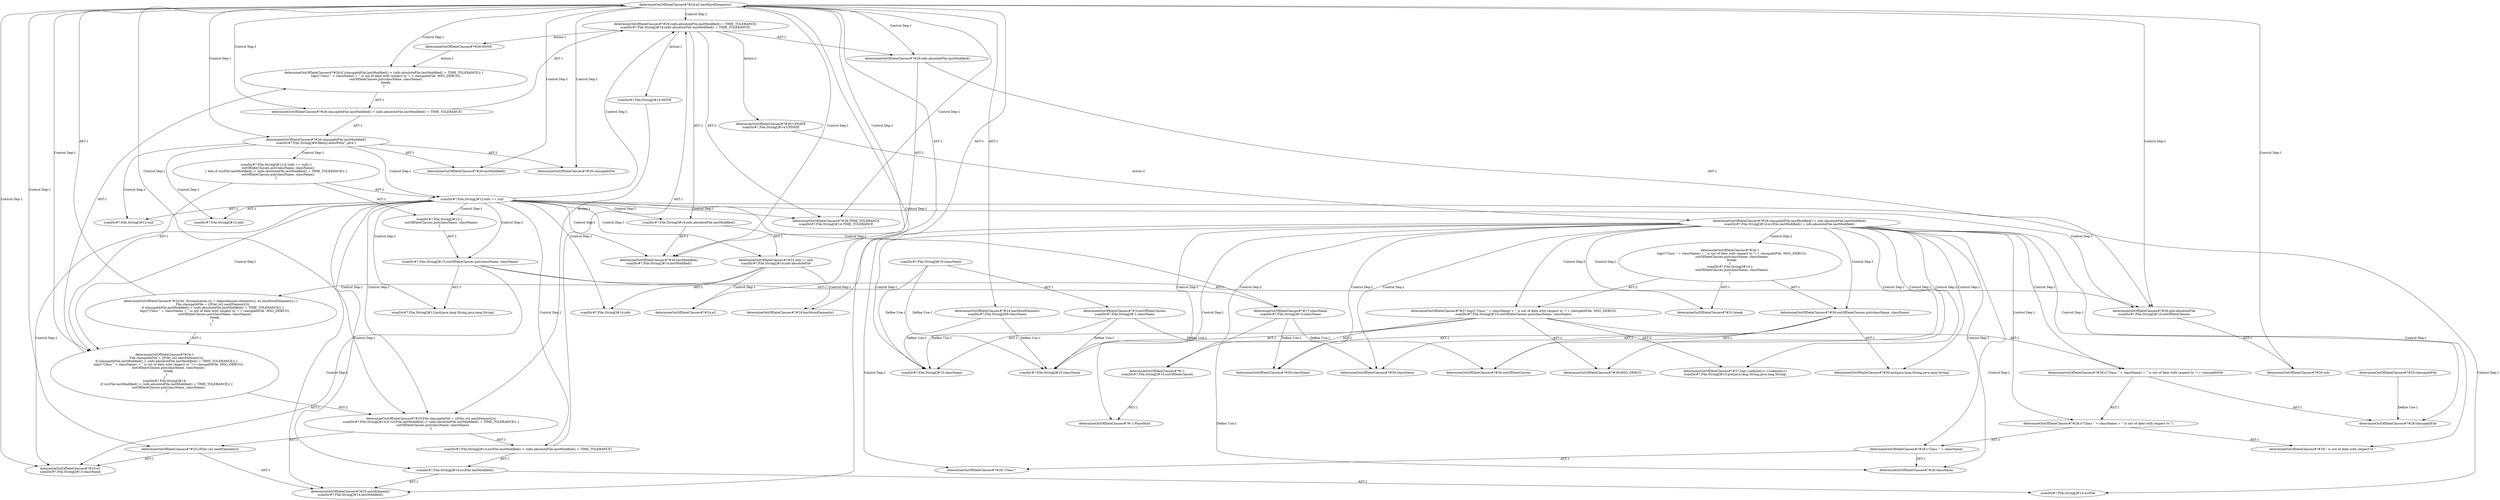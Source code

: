 digraph "Pattern" {
0 [label="determineOutOfDateClasses#?#26:UPDATE
scanDir#?,File,String[]#14:UPDATE" shape=ellipse]
1 [label="determineOutOfDateClasses#?#26:(info.absoluteFile.lastModified() + TIME_TOLERANCE)
scanDir#?,File,String[]#14:(info.absoluteFile.lastModified() + TIME_TOLERANCE)" shape=ellipse]
2 [label="determineOutOfDateClasses#?#24:e2.hasMoreElements()" shape=ellipse]
3 [label="determineOutOfDateClasses#?#22:info != null
scanDir#?,File,String[]#14:info.absoluteFile" shape=ellipse]
4 [label="determineOutOfDateClasses#?#24:for (Enumeration e2 = dependencies.elements(); e2.hasMoreElements();) \{
    File classpathFile = ((File) (e2.nextElement()));
    if (classpathFile.lastModified() > (info.absoluteFile.lastModified() + TIME_TOLERANCE)) \{
        log(((\"Class \" + className) + \" is out of date with respect to \") + classpathFile, MSG_DEBUG);
        outOfDateClasses.put(className, className);
        break;
    \}
\}" shape=ellipse]
5 [label="determineOutOfDateClasses#?#24:hasMoreElements
scanDir#?,File,String[]#8:className" shape=ellipse]
6 [label="determineOutOfDateClasses#?#24:e2" shape=ellipse]
7 [label="determineOutOfDateClasses#?#24:hasMoreElements()" shape=ellipse]
8 [label="determineOutOfDateClasses#?#24:\{
    File classpathFile = ((File) (e2.nextElement()));
    if (classpathFile.lastModified() > (info.absoluteFile.lastModified() + TIME_TOLERANCE)) \{
        log(((\"Class \" + className) + \" is out of date with respect to \") + classpathFile, MSG_DEBUG);
        outOfDateClasses.put(className, className);
        break;
    \}
\}
scanDir#?,File,String[]#14:
    if (srcFile.lastModified() > (info.absoluteFile.lastModified() + TIME_TOLERANCE)) \{
        outOfDateClasses.put(className, className);
    \}
" shape=ellipse]
9 [label="determineOutOfDateClasses#?#25:File classpathFile = ((File) (e2.nextElement()))
scanDir#?,File,String[]#14:if (srcFile.lastModified() > (info.absoluteFile.lastModified() + TIME_TOLERANCE)) \{
    outOfDateClasses.put(className, className);
\}" shape=ellipse]
10 [label="determineOutOfDateClasses#?#25:((File) (e2.nextElement()))" shape=ellipse]
11 [label="determineOutOfDateClasses#?#25:nextElement()
scanDir#?,File,String[]#14:lastModified()" shape=ellipse]
12 [label="determineOutOfDateClasses#?#25:e2
scanDir#?,File,String[]#13:className" shape=ellipse]
13 [label="determineOutOfDateClasses#?#26:if (classpathFile.lastModified() > (info.absoluteFile.lastModified() + TIME_TOLERANCE)) \{
    log(((\"Class \" + className) + \" is out of date with respect to \") + classpathFile, MSG_DEBUG);
    outOfDateClasses.put(className, className);
    break;
\}" shape=ellipse]
14 [label="determineOutOfDateClasses#?#26:classpathFile.lastModified() > (info.absoluteFile.lastModified() + TIME_TOLERANCE)" shape=ellipse]
15 [label="determineOutOfDateClasses#?#26:classpathFile.lastModified()
scanDir#?,File,String[]#6:files[i].endsWith(\".java\")" shape=ellipse]
16 [label="determineOutOfDateClasses#?#26:lastModified()" shape=ellipse]
17 [label="determineOutOfDateClasses#?#26:classpathFile" shape=ellipse]
18 [label="determineOutOfDateClasses#?#26:info.absoluteFile.lastModified()" shape=ellipse]
19 [label="determineOutOfDateClasses#?#26:lastModified()
scanDir#?,File,String[]#14:lastModified()" shape=ellipse]
20 [label="determineOutOfDateClasses#?#26:info.absoluteFile
scanDir#?,File,String[]#13:outOfDateClasses" shape=ellipse]
21 [label="determineOutOfDateClasses#?#26:info" shape=ellipse]
22 [label="determineOutOfDateClasses#?#26:TIME_TOLERANCE
scanDir#?,File,String[]#14:TIME_TOLERANCE" shape=ellipse]
23 [label="determineOutOfDateClasses#?#26:MOVE" shape=ellipse]
24 [label="determineOutOfDateClasses#?#26:classpathFile.lastModified() > info.absoluteFile.lastModified()
scanDir#?,File,String[]#14:srcFile.lastModified() > info.absoluteFile.lastModified()" shape=ellipse]
25 [label="determineOutOfDateClasses#?#26:\{
    log(((\"Class \" + className) + \" is out of date with respect to \") + classpathFile, MSG_DEBUG);
    outOfDateClasses.put(className, className);
    break;
\}
scanDir#?,File,String[]#14:\{
    outOfDateClasses.put(className, className);
\}" shape=ellipse]
26 [label="determineOutOfDateClasses#?#27:log(((\"Class \" + className) + \" is out of date with respect to \") + classpathFile, MSG_DEBUG)
scanDir#?,File,String[]#15:outOfDateClasses.put(className, className)" shape=ellipse]
27 [label="determineOutOfDateClasses#?#27:log(<unknown>,<unknown>)
scanDir#?,File,String[]#15:put(java.lang.String,java.lang.String)" shape=ellipse]
28 [label="determineOutOfDateClasses#?#-1:
scanDir#?,File,String[]#15:outOfDateClasses" shape=ellipse]
29 [label="determineOutOfDateClasses#?#-1:PlaceHold" shape=ellipse]
30 [label="determineOutOfDateClasses#?#28:((\"Class \" + className) + \" is out of date with respect to \") + classpathFile" shape=ellipse]
31 [label="determineOutOfDateClasses#?#28:((\"Class \" + className) + \" is out of date with respect to \")" shape=ellipse]
32 [label="determineOutOfDateClasses#?#28:(\"Class \" + className)" shape=ellipse]
33 [label="determineOutOfDateClasses#?#28:\"Class \"" shape=ellipse]
34 [label="determineOutOfDateClasses#?#28:className" shape=ellipse]
35 [label="determineOutOfDateClasses#?#17:className
scanDir#?,File,String[]#13:className" shape=ellipse]
36 [label="determineOutOfDateClasses#?#28:\" is out of date with respect to \"" shape=ellipse]
37 [label="determineOutOfDateClasses#?#28:classpathFile" shape=ellipse]
38 [label="determineOutOfDateClasses#?#25:classpathFile" shape=ellipse]
39 [label="determineOutOfDateClasses#?#29:MSG_DEBUG" shape=ellipse]
40 [label="determineOutOfDateClasses#?#30:outOfDateClasses.put(className, className)" shape=ellipse]
41 [label="determineOutOfDateClasses#?#30:put(java.lang.String,java.lang.String)" shape=ellipse]
42 [label="determineOutOfDateClasses#?#30:outOfDateClasses" shape=ellipse]
43 [label="determineOutOfDateClasses#?#3:outOfDateClasses
scanDir#?,File,String[]#-1:className" shape=ellipse]
44 [label="determineOutOfDateClasses#?#30:className" shape=ellipse]
45 [label="determineOutOfDateClasses#?#30:className" shape=ellipse]
46 [label="determineOutOfDateClasses#?#31:break" shape=ellipse]
47 [label="scanDir#?,File,String[]#12:null" shape=ellipse]
48 [label="scanDir#?,File,String[]#15:className" shape=ellipse]
49 [label="scanDir#?,File,String[]#10:className" shape=ellipse]
50 [label="scanDir#?,File,String[]#12:info == null" shape=ellipse]
51 [label="scanDir#?,File,String[]#14:MOVE" shape=ellipse]
52 [label="scanDir#?,File,String[]#14:srcFile.lastModified() > (info.absoluteFile.lastModified() + TIME_TOLERANCE)" shape=ellipse]
53 [label="scanDir#?,File,String[]#12:\{
    outOfDateClasses.put(className, className);
\}" shape=ellipse]
54 [label="scanDir#?,File,String[]#14:srcFile.lastModified()" shape=ellipse]
55 [label="scanDir#?,File,String[]#14:info" shape=ellipse]
56 [label="scanDir#?,File,String[]#13:put(java.lang.String,java.lang.String)" shape=ellipse]
57 [label="scanDir#?,File,String[]#12:if (info == null) \{
    outOfDateClasses.put(className, className);
\} else if (srcFile.lastModified() > (info.absoluteFile.lastModified() + TIME_TOLERANCE)) \{
    outOfDateClasses.put(className, className);
\}" shape=ellipse]
58 [label="scanDir#?,File,String[]#14:info.absoluteFile.lastModified()" shape=ellipse]
59 [label="scanDir#?,File,String[]#12:info" shape=ellipse]
60 [label="scanDir#?,File,String[]#13:outOfDateClasses.put(className, className)" shape=ellipse]
61 [label="scanDir#?,File,String[]#14:srcFile" shape=ellipse]
62 [label="scanDir#?,File,String[]#15:className" shape=ellipse]
0 -> 24 [label="Action:2"];
1 -> 0 [label="Action:2"];
1 -> 18 [label="AST:1"];
1 -> 22 [label="AST:2"];
1 -> 23 [label="Action:1"];
1 -> 51 [label="Action:1"];
1 -> 58 [label="AST:1"];
2 -> 1 [label="Control Dep:1"];
2 -> 5 [label="AST:1"];
2 -> 6 [label="AST:1"];
2 -> 7 [label="AST:1"];
2 -> 8 [label="Control Dep:1"];
2 -> 9 [label="Control Dep:1"];
2 -> 10 [label="Control Dep:1"];
2 -> 11 [label="Control Dep:1"];
2 -> 12 [label="Control Dep:1"];
2 -> 13 [label="Control Dep:1"];
2 -> 14 [label="Control Dep:1"];
2 -> 15 [label="Control Dep:1"];
2 -> 16 [label="Control Dep:1"];
2 -> 17 [label="Control Dep:1"];
2 -> 18 [label="Control Dep:1"];
2 -> 19 [label="Control Dep:1"];
2 -> 20 [label="Control Dep:1"];
2 -> 21 [label="Control Dep:1"];
2 -> 22 [label="Control Dep:1"];
3 -> 2 [label="Control Dep:1"];
3 -> 4 [label="Control Dep:1"];
3 -> 7 [label="Control Dep:1"];
3 -> 6 [label="Control Dep:1"];
3 -> 55 [label="AST:1"];
4 -> 2 [label="AST:1"];
4 -> 8 [label="AST:1"];
5 -> 48 [label="Define Use:1"];
5 -> 62 [label="Define Use:1"];
8 -> 9 [label="AST:2"];
8 -> 13 [label="AST:1"];
9 -> 10 [label="AST:1"];
9 -> 52 [label="AST:1"];
10 -> 12 [label="AST:1"];
10 -> 11 [label="AST:1"];
13 -> 14 [label="AST:1"];
14 -> 1 [label="AST:1"];
14 -> 15 [label="AST:1"];
15 -> 17 [label="AST:1"];
15 -> 16 [label="AST:1"];
15 -> 47 [label="Control Dep:1"];
15 -> 50 [label="Control Dep:1"];
15 -> 57 [label="Control Dep:1"];
15 -> 59 [label="Control Dep:1"];
18 -> 20 [label="AST:1"];
18 -> 19 [label="AST:1"];
20 -> 21 [label="AST:1"];
23 -> 13 [label="Action:1"];
24 -> 25 [label="Control Dep:2"];
24 -> 26 [label="Control Dep:2"];
24 -> 27 [label="Control Dep:2"];
24 -> 28 [label="Control Dep:2"];
24 -> 29 [label="Control Dep:1"];
24 -> 30 [label="Control Dep:1"];
24 -> 31 [label="Control Dep:1"];
24 -> 32 [label="Control Dep:1"];
24 -> 33 [label="Control Dep:1"];
24 -> 34 [label="Control Dep:1"];
24 -> 36 [label="Control Dep:1"];
24 -> 37 [label="Control Dep:1"];
24 -> 39 [label="Control Dep:1"];
24 -> 40 [label="Control Dep:1"];
24 -> 41 [label="Control Dep:1"];
24 -> 42 [label="Control Dep:1"];
24 -> 44 [label="Control Dep:1"];
24 -> 45 [label="Control Dep:1"];
24 -> 46 [label="Control Dep:1"];
24 -> 48 [label="Control Dep:1"];
24 -> 62 [label="Control Dep:1"];
25 -> 26 [label="AST:2"];
25 -> 40 [label="AST:1"];
25 -> 46 [label="AST:1"];
26 -> 28 [label="AST:2"];
26 -> 27 [label="AST:2"];
26 -> 30 [label="AST:1"];
26 -> 39 [label="AST:1"];
26 -> 48 [label="AST:1"];
26 -> 62 [label="AST:1"];
28 -> 29 [label="AST:1"];
30 -> 31 [label="AST:1"];
30 -> 37 [label="AST:1"];
31 -> 32 [label="AST:1"];
31 -> 36 [label="AST:1"];
32 -> 33 [label="AST:1"];
32 -> 34 [label="AST:1"];
35 -> 34 [label="Define Use:1"];
35 -> 44 [label="Define Use:1"];
35 -> 45 [label="Define Use:1"];
38 -> 37 [label="Define Use:1"];
40 -> 42 [label="AST:1"];
40 -> 41 [label="AST:1"];
40 -> 44 [label="AST:1"];
40 -> 45 [label="AST:1"];
43 -> 42 [label="Define Use:1"];
43 -> 48 [label="Define Use:1"];
43 -> 62 [label="Define Use:1"];
49 -> 48 [label="Define Use:1"];
49 -> 43 [label="AST:1"];
49 -> 62 [label="Define Use:1"];
50 -> 47 [label="AST:1"];
50 -> 59 [label="AST:1"];
50 -> 53 [label="Control Dep:1"];
50 -> 60 [label="Control Dep:1"];
50 -> 56 [label="Control Dep:1"];
50 -> 20 [label="Control Dep:1"];
50 -> 12 [label="Control Dep:1"];
50 -> 35 [label="Control Dep:1"];
50 -> 8 [label="Control Dep:1"];
50 -> 9 [label="Control Dep:1"];
50 -> 52 [label="Control Dep:1"];
50 -> 54 [label="Control Dep:1"];
50 -> 11 [label="Control Dep:1"];
50 -> 61 [label="Control Dep:1"];
50 -> 1 [label="Control Dep:1"];
50 -> 58 [label="Control Dep:1"];
50 -> 19 [label="Control Dep:1"];
50 -> 3 [label="Control Dep:1"];
50 -> 55 [label="Control Dep:1"];
50 -> 22 [label="Control Dep:1"];
51 -> 9 [label="Action:1"];
52 -> 54 [label="AST:1"];
52 -> 1 [label="AST:1"];
53 -> 60 [label="AST:1"];
54 -> 61 [label="AST:1"];
54 -> 11 [label="AST:1"];
57 -> 50 [label="AST:1"];
57 -> 53 [label="AST:1"];
57 -> 8 [label="AST:1"];
58 -> 3 [label="AST:1"];
58 -> 19 [label="AST:1"];
60 -> 56 [label="AST:1"];
60 -> 20 [label="AST:1"];
60 -> 12 [label="AST:1"];
60 -> 35 [label="AST:1"];
}